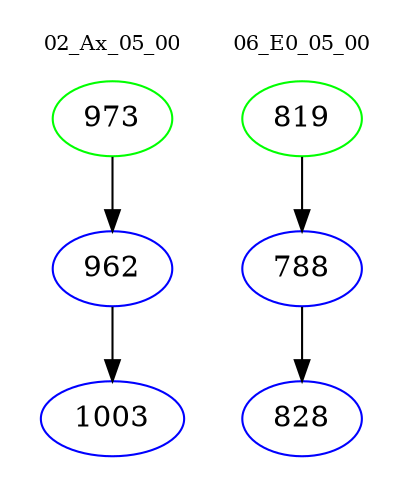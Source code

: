 digraph{
subgraph cluster_0 {
color = white
label = "02_Ax_05_00";
fontsize=10;
T0_973 [label="973", color="green"]
T0_973 -> T0_962 [color="black"]
T0_962 [label="962", color="blue"]
T0_962 -> T0_1003 [color="black"]
T0_1003 [label="1003", color="blue"]
}
subgraph cluster_1 {
color = white
label = "06_E0_05_00";
fontsize=10;
T1_819 [label="819", color="green"]
T1_819 -> T1_788 [color="black"]
T1_788 [label="788", color="blue"]
T1_788 -> T1_828 [color="black"]
T1_828 [label="828", color="blue"]
}
}
